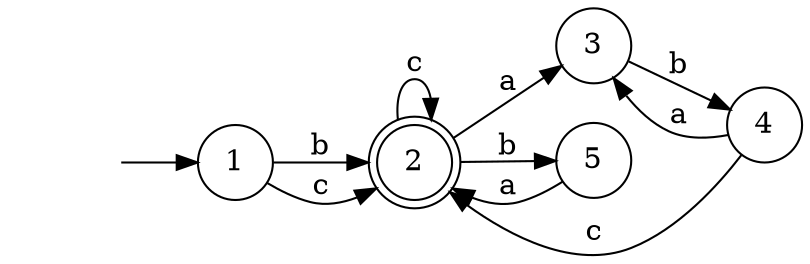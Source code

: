 digraph {
  rankdir=LR;
  node [shape = none, label=""]; 0;
  node [shape = circle, label="1"]; 1;
  node [shape = doublecircle, label="2"]; 2;
  node [shape = circle, label="3"]; 3;
  node [shape = circle, label="4"]; 4;
  node [shape = circle, label="5"]; 5;
  0 -> 1 [label=""]
  1 -> 2 [label = "b"];
  1 -> 2 [label = "c"];
  2 -> 3 [label = "a"];
  2 -> 5 [label = "b"];
  3 -> 4 [label = "b"];
  4 -> 3 [label = "a"];
  4 -> 2 [label = "c"];
  5 -> 2 [label = "a"];
  2 -> 2 [label = "c"];
}
